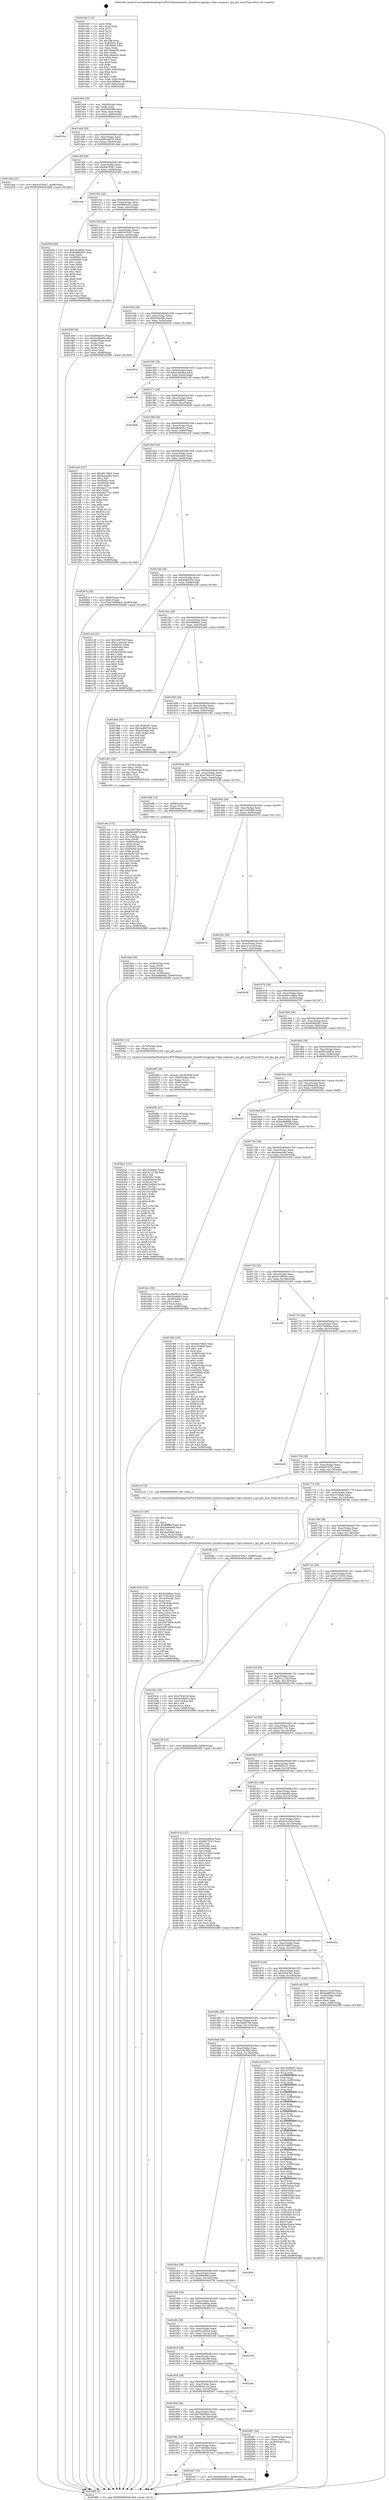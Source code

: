 digraph "0x401440" {
  label = "0x401440 (/mnt/c/Users/mathe/Desktop/tcc/POCII/binaries/extr_linuxdriversgpuipu-v3ipu-common.c_ipu_get_num_Final-ollvm.out::main(0))"
  labelloc = "t"
  node[shape=record]

  Entry [label="",width=0.3,height=0.3,shape=circle,fillcolor=black,style=filled]
  "0x4014b4" [label="{
     0x4014b4 [32]\l
     | [instrs]\l
     &nbsp;&nbsp;0x4014b4 \<+6\>: mov -0x98(%rbp),%eax\l
     &nbsp;&nbsp;0x4014ba \<+2\>: mov %eax,%ecx\l
     &nbsp;&nbsp;0x4014bc \<+6\>: sub $0x838d3f8b,%ecx\l
     &nbsp;&nbsp;0x4014c2 \<+6\>: mov %eax,-0xac(%rbp)\l
     &nbsp;&nbsp;0x4014c8 \<+6\>: mov %ecx,-0xb0(%rbp)\l
     &nbsp;&nbsp;0x4014ce \<+6\>: je 00000000004023ce \<main+0xf8e\>\l
  }"]
  "0x4023ce" [label="{
     0x4023ce\l
  }", style=dashed]
  "0x4014d4" [label="{
     0x4014d4 [28]\l
     | [instrs]\l
     &nbsp;&nbsp;0x4014d4 \<+5\>: jmp 00000000004014d9 \<main+0x99\>\l
     &nbsp;&nbsp;0x4014d9 \<+6\>: mov -0xac(%rbp),%eax\l
     &nbsp;&nbsp;0x4014df \<+5\>: sub $0x86cb007d,%eax\l
     &nbsp;&nbsp;0x4014e4 \<+6\>: mov %eax,-0xb4(%rbp)\l
     &nbsp;&nbsp;0x4014ea \<+6\>: je 0000000000401d4a \<main+0x90a\>\l
  }"]
  Exit [label="",width=0.3,height=0.3,shape=circle,fillcolor=black,style=filled,peripheries=2]
  "0x401d4a" [label="{
     0x401d4a [15]\l
     | [instrs]\l
     &nbsp;&nbsp;0x401d4a \<+10\>: movl $0x916793a7,-0x98(%rbp)\l
     &nbsp;&nbsp;0x401d54 \<+5\>: jmp 00000000004028f0 \<main+0x14b0\>\l
  }"]
  "0x4014f0" [label="{
     0x4014f0 [28]\l
     | [instrs]\l
     &nbsp;&nbsp;0x4014f0 \<+5\>: jmp 00000000004014f5 \<main+0xb5\>\l
     &nbsp;&nbsp;0x4014f5 \<+6\>: mov -0xac(%rbp),%eax\l
     &nbsp;&nbsp;0x4014fb \<+5\>: sub $0x8de792b7,%eax\l
     &nbsp;&nbsp;0x401500 \<+6\>: mov %eax,-0xb8(%rbp)\l
     &nbsp;&nbsp;0x401506 \<+6\>: je 00000000004023dd \<main+0xf9d\>\l
  }"]
  "0x4020a1" [label="{
     0x4020a1 [151]\l
     | [instrs]\l
     &nbsp;&nbsp;0x4020a1 \<+5\>: mov $0x19cbfd42,%eax\l
     &nbsp;&nbsp;0x4020a6 \<+5\>: mov $0x241127ab,%esi\l
     &nbsp;&nbsp;0x4020ab \<+2\>: mov $0x1,%dl\l
     &nbsp;&nbsp;0x4020ad \<+8\>: mov 0x40505c,%r8d\l
     &nbsp;&nbsp;0x4020b5 \<+8\>: mov 0x405060,%r9d\l
     &nbsp;&nbsp;0x4020bd \<+3\>: mov %r8d,%r10d\l
     &nbsp;&nbsp;0x4020c0 \<+7\>: add $0xc67e45b5,%r10d\l
     &nbsp;&nbsp;0x4020c7 \<+4\>: sub $0x1,%r10d\l
     &nbsp;&nbsp;0x4020cb \<+7\>: sub $0xc67e45b5,%r10d\l
     &nbsp;&nbsp;0x4020d2 \<+4\>: imul %r10d,%r8d\l
     &nbsp;&nbsp;0x4020d6 \<+4\>: and $0x1,%r8d\l
     &nbsp;&nbsp;0x4020da \<+4\>: cmp $0x0,%r8d\l
     &nbsp;&nbsp;0x4020de \<+4\>: sete %r11b\l
     &nbsp;&nbsp;0x4020e2 \<+4\>: cmp $0xa,%r9d\l
     &nbsp;&nbsp;0x4020e6 \<+3\>: setl %bl\l
     &nbsp;&nbsp;0x4020e9 \<+3\>: mov %r11b,%r14b\l
     &nbsp;&nbsp;0x4020ec \<+4\>: xor $0xff,%r14b\l
     &nbsp;&nbsp;0x4020f0 \<+3\>: mov %bl,%r15b\l
     &nbsp;&nbsp;0x4020f3 \<+4\>: xor $0xff,%r15b\l
     &nbsp;&nbsp;0x4020f7 \<+3\>: xor $0x1,%dl\l
     &nbsp;&nbsp;0x4020fa \<+3\>: mov %r14b,%r12b\l
     &nbsp;&nbsp;0x4020fd \<+4\>: and $0xff,%r12b\l
     &nbsp;&nbsp;0x402101 \<+3\>: and %dl,%r11b\l
     &nbsp;&nbsp;0x402104 \<+3\>: mov %r15b,%r13b\l
     &nbsp;&nbsp;0x402107 \<+4\>: and $0xff,%r13b\l
     &nbsp;&nbsp;0x40210b \<+2\>: and %dl,%bl\l
     &nbsp;&nbsp;0x40210d \<+3\>: or %r11b,%r12b\l
     &nbsp;&nbsp;0x402110 \<+3\>: or %bl,%r13b\l
     &nbsp;&nbsp;0x402113 \<+3\>: xor %r13b,%r12b\l
     &nbsp;&nbsp;0x402116 \<+3\>: or %r15b,%r14b\l
     &nbsp;&nbsp;0x402119 \<+4\>: xor $0xff,%r14b\l
     &nbsp;&nbsp;0x40211d \<+3\>: or $0x1,%dl\l
     &nbsp;&nbsp;0x402120 \<+3\>: and %dl,%r14b\l
     &nbsp;&nbsp;0x402123 \<+3\>: or %r14b,%r12b\l
     &nbsp;&nbsp;0x402126 \<+4\>: test $0x1,%r12b\l
     &nbsp;&nbsp;0x40212a \<+3\>: cmovne %esi,%eax\l
     &nbsp;&nbsp;0x40212d \<+6\>: mov %eax,-0x98(%rbp)\l
     &nbsp;&nbsp;0x402133 \<+5\>: jmp 00000000004028f0 \<main+0x14b0\>\l
  }"]
  "0x4023dd" [label="{
     0x4023dd\l
  }", style=dashed]
  "0x40150c" [label="{
     0x40150c [28]\l
     | [instrs]\l
     &nbsp;&nbsp;0x40150c \<+5\>: jmp 0000000000401511 \<main+0xd1\>\l
     &nbsp;&nbsp;0x401511 \<+6\>: mov -0xac(%rbp),%eax\l
     &nbsp;&nbsp;0x401517 \<+5\>: sub $0x8f9cb531,%eax\l
     &nbsp;&nbsp;0x40151c \<+6\>: mov %eax,-0xbc(%rbp)\l
     &nbsp;&nbsp;0x401522 \<+6\>: je 000000000040200d \<main+0xbcd\>\l
  }"]
  "0x40208c" [label="{
     0x40208c [21]\l
     | [instrs]\l
     &nbsp;&nbsp;0x40208c \<+4\>: mov -0x70(%rbp),%rcx\l
     &nbsp;&nbsp;0x402090 \<+3\>: mov (%rcx),%rcx\l
     &nbsp;&nbsp;0x402093 \<+3\>: mov %rcx,%rdi\l
     &nbsp;&nbsp;0x402096 \<+6\>: mov %eax,-0x170(%rbp)\l
     &nbsp;&nbsp;0x40209c \<+5\>: call 0000000000401030 \<free@plt\>\l
     | [calls]\l
     &nbsp;&nbsp;0x401030 \{1\} (unknown)\l
  }"]
  "0x40200d" [label="{
     0x40200d [86]\l
     | [instrs]\l
     &nbsp;&nbsp;0x40200d \<+5\>: mov $0x19cbfd42,%eax\l
     &nbsp;&nbsp;0x402012 \<+5\>: mov $0xd2882407,%ecx\l
     &nbsp;&nbsp;0x402017 \<+2\>: xor %edx,%edx\l
     &nbsp;&nbsp;0x402019 \<+7\>: mov 0x40505c,%esi\l
     &nbsp;&nbsp;0x402020 \<+7\>: mov 0x405060,%edi\l
     &nbsp;&nbsp;0x402027 \<+3\>: sub $0x1,%edx\l
     &nbsp;&nbsp;0x40202a \<+3\>: mov %esi,%r8d\l
     &nbsp;&nbsp;0x40202d \<+3\>: add %edx,%r8d\l
     &nbsp;&nbsp;0x402030 \<+4\>: imul %r8d,%esi\l
     &nbsp;&nbsp;0x402034 \<+3\>: and $0x1,%esi\l
     &nbsp;&nbsp;0x402037 \<+3\>: cmp $0x0,%esi\l
     &nbsp;&nbsp;0x40203a \<+4\>: sete %r9b\l
     &nbsp;&nbsp;0x40203e \<+3\>: cmp $0xa,%edi\l
     &nbsp;&nbsp;0x402041 \<+4\>: setl %r10b\l
     &nbsp;&nbsp;0x402045 \<+3\>: mov %r9b,%r11b\l
     &nbsp;&nbsp;0x402048 \<+3\>: and %r10b,%r11b\l
     &nbsp;&nbsp;0x40204b \<+3\>: xor %r10b,%r9b\l
     &nbsp;&nbsp;0x40204e \<+3\>: or %r9b,%r11b\l
     &nbsp;&nbsp;0x402051 \<+4\>: test $0x1,%r11b\l
     &nbsp;&nbsp;0x402055 \<+3\>: cmovne %ecx,%eax\l
     &nbsp;&nbsp;0x402058 \<+6\>: mov %eax,-0x98(%rbp)\l
     &nbsp;&nbsp;0x40205e \<+5\>: jmp 00000000004028f0 \<main+0x14b0\>\l
  }"]
  "0x401528" [label="{
     0x401528 [28]\l
     | [instrs]\l
     &nbsp;&nbsp;0x401528 \<+5\>: jmp 000000000040152d \<main+0xed\>\l
     &nbsp;&nbsp;0x40152d \<+6\>: mov -0xac(%rbp),%eax\l
     &nbsp;&nbsp;0x401533 \<+5\>: sub $0x916793a7,%eax\l
     &nbsp;&nbsp;0x401538 \<+6\>: mov %eax,-0xc0(%rbp)\l
     &nbsp;&nbsp;0x40153e \<+6\>: je 0000000000401d59 \<main+0x919\>\l
  }"]
  "0x40206f" [label="{
     0x40206f [29]\l
     | [instrs]\l
     &nbsp;&nbsp;0x40206f \<+10\>: movabs $0x4030d6,%rdi\l
     &nbsp;&nbsp;0x402079 \<+4\>: mov -0x60(%rbp),%rcx\l
     &nbsp;&nbsp;0x40207d \<+2\>: mov %eax,(%rcx)\l
     &nbsp;&nbsp;0x40207f \<+4\>: mov -0x60(%rbp),%rcx\l
     &nbsp;&nbsp;0x402083 \<+2\>: mov (%rcx),%esi\l
     &nbsp;&nbsp;0x402085 \<+2\>: mov $0x0,%al\l
     &nbsp;&nbsp;0x402087 \<+5\>: call 0000000000401040 \<printf@plt\>\l
     | [calls]\l
     &nbsp;&nbsp;0x401040 \{1\} (unknown)\l
  }"]
  "0x401d59" [label="{
     0x401d59 [36]\l
     | [instrs]\l
     &nbsp;&nbsp;0x401d59 \<+5\>: mov $0x8f9cb531,%eax\l
     &nbsp;&nbsp;0x401d5e \<+5\>: mov $0x2cd8a40b,%ecx\l
     &nbsp;&nbsp;0x401d63 \<+4\>: mov -0x68(%rbp),%rdx\l
     &nbsp;&nbsp;0x401d67 \<+2\>: mov (%rdx),%esi\l
     &nbsp;&nbsp;0x401d69 \<+4\>: mov -0x78(%rbp),%rdx\l
     &nbsp;&nbsp;0x401d6d \<+2\>: cmp (%rdx),%esi\l
     &nbsp;&nbsp;0x401d6f \<+3\>: cmovl %ecx,%eax\l
     &nbsp;&nbsp;0x401d72 \<+6\>: mov %eax,-0x98(%rbp)\l
     &nbsp;&nbsp;0x401d78 \<+5\>: jmp 00000000004028f0 \<main+0x14b0\>\l
  }"]
  "0x401544" [label="{
     0x401544 [28]\l
     | [instrs]\l
     &nbsp;&nbsp;0x401544 \<+5\>: jmp 0000000000401549 \<main+0x109\>\l
     &nbsp;&nbsp;0x401549 \<+6\>: mov -0xac(%rbp),%eax\l
     &nbsp;&nbsp;0x40154f \<+5\>: sub $0x929ac9dc,%eax\l
     &nbsp;&nbsp;0x401554 \<+6\>: mov %eax,-0xc4(%rbp)\l
     &nbsp;&nbsp;0x40155a \<+6\>: je 000000000040281b \<main+0x13db\>\l
  }"]
  "0x401988" [label="{
     0x401988\l
  }", style=dashed]
  "0x40281b" [label="{
     0x40281b\l
  }", style=dashed]
  "0x401560" [label="{
     0x401560 [28]\l
     | [instrs]\l
     &nbsp;&nbsp;0x401560 \<+5\>: jmp 0000000000401565 \<main+0x125\>\l
     &nbsp;&nbsp;0x401565 \<+6\>: mov -0xac(%rbp),%eax\l
     &nbsp;&nbsp;0x40156b \<+5\>: sub $0xa2a838ca,%eax\l
     &nbsp;&nbsp;0x401570 \<+6\>: mov %eax,-0xc8(%rbp)\l
     &nbsp;&nbsp;0x401576 \<+6\>: je 00000000004021df \<main+0xd9f\>\l
  }"]
  "0x401eb7" [label="{
     0x401eb7 [15]\l
     | [instrs]\l
     &nbsp;&nbsp;0x401eb7 \<+10\>: movl $0xa9e5d91c,-0x98(%rbp)\l
     &nbsp;&nbsp;0x401ec1 \<+5\>: jmp 00000000004028f0 \<main+0x14b0\>\l
  }"]
  "0x4021df" [label="{
     0x4021df\l
  }", style=dashed]
  "0x40157c" [label="{
     0x40157c [28]\l
     | [instrs]\l
     &nbsp;&nbsp;0x40157c \<+5\>: jmp 0000000000401581 \<main+0x141\>\l
     &nbsp;&nbsp;0x401581 \<+6\>: mov -0xac(%rbp),%eax\l
     &nbsp;&nbsp;0x401587 \<+5\>: sub $0xa44df902,%eax\l
     &nbsp;&nbsp;0x40158c \<+6\>: mov %eax,-0xcc(%rbp)\l
     &nbsp;&nbsp;0x401592 \<+6\>: je 00000000004028a8 \<main+0x1468\>\l
  }"]
  "0x40196c" [label="{
     0x40196c [28]\l
     | [instrs]\l
     &nbsp;&nbsp;0x40196c \<+5\>: jmp 0000000000401971 \<main+0x531\>\l
     &nbsp;&nbsp;0x401971 \<+6\>: mov -0xac(%rbp),%eax\l
     &nbsp;&nbsp;0x401977 \<+5\>: sub $0x77e93d0e,%eax\l
     &nbsp;&nbsp;0x40197c \<+6\>: mov %eax,-0x15c(%rbp)\l
     &nbsp;&nbsp;0x401982 \<+6\>: je 0000000000401eb7 \<main+0xa77\>\l
  }"]
  "0x4028a8" [label="{
     0x4028a8\l
  }", style=dashed]
  "0x401598" [label="{
     0x401598 [28]\l
     | [instrs]\l
     &nbsp;&nbsp;0x401598 \<+5\>: jmp 000000000040159d \<main+0x15d\>\l
     &nbsp;&nbsp;0x40159d \<+6\>: mov -0xac(%rbp),%eax\l
     &nbsp;&nbsp;0x4015a3 \<+5\>: sub $0xa9e5d91c,%eax\l
     &nbsp;&nbsp;0x4015a8 \<+6\>: mov %eax,-0xd0(%rbp)\l
     &nbsp;&nbsp;0x4015ae \<+6\>: je 0000000000401ec6 \<main+0xa86\>\l
  }"]
  "0x402697" [label="{
     0x402697 [24]\l
     | [instrs]\l
     &nbsp;&nbsp;0x402697 \<+7\>: mov -0x90(%rbp),%rax\l
     &nbsp;&nbsp;0x40269e \<+2\>: mov (%rax),%eax\l
     &nbsp;&nbsp;0x4026a0 \<+4\>: lea -0x28(%rbp),%rsp\l
     &nbsp;&nbsp;0x4026a4 \<+1\>: pop %rbx\l
     &nbsp;&nbsp;0x4026a5 \<+2\>: pop %r12\l
     &nbsp;&nbsp;0x4026a7 \<+2\>: pop %r13\l
     &nbsp;&nbsp;0x4026a9 \<+2\>: pop %r14\l
     &nbsp;&nbsp;0x4026ab \<+2\>: pop %r15\l
     &nbsp;&nbsp;0x4026ad \<+1\>: pop %rbp\l
     &nbsp;&nbsp;0x4026ae \<+1\>: ret\l
  }"]
  "0x401ec6" [label="{
     0x401ec6 [147]\l
     | [instrs]\l
     &nbsp;&nbsp;0x401ec6 \<+5\>: mov $0xd0c7d8cb,%eax\l
     &nbsp;&nbsp;0x401ecb \<+5\>: mov $0xdeeacb8c,%ecx\l
     &nbsp;&nbsp;0x401ed0 \<+2\>: mov $0x1,%dl\l
     &nbsp;&nbsp;0x401ed2 \<+7\>: mov 0x40505c,%esi\l
     &nbsp;&nbsp;0x401ed9 \<+7\>: mov 0x405060,%edi\l
     &nbsp;&nbsp;0x401ee0 \<+3\>: mov %esi,%r8d\l
     &nbsp;&nbsp;0x401ee3 \<+7\>: sub $0x2aa27141,%r8d\l
     &nbsp;&nbsp;0x401eea \<+4\>: sub $0x1,%r8d\l
     &nbsp;&nbsp;0x401eee \<+7\>: add $0x2aa27141,%r8d\l
     &nbsp;&nbsp;0x401ef5 \<+4\>: imul %r8d,%esi\l
     &nbsp;&nbsp;0x401ef9 \<+3\>: and $0x1,%esi\l
     &nbsp;&nbsp;0x401efc \<+3\>: cmp $0x0,%esi\l
     &nbsp;&nbsp;0x401eff \<+4\>: sete %r9b\l
     &nbsp;&nbsp;0x401f03 \<+3\>: cmp $0xa,%edi\l
     &nbsp;&nbsp;0x401f06 \<+4\>: setl %r10b\l
     &nbsp;&nbsp;0x401f0a \<+3\>: mov %r9b,%r11b\l
     &nbsp;&nbsp;0x401f0d \<+4\>: xor $0xff,%r11b\l
     &nbsp;&nbsp;0x401f11 \<+3\>: mov %r10b,%bl\l
     &nbsp;&nbsp;0x401f14 \<+3\>: xor $0xff,%bl\l
     &nbsp;&nbsp;0x401f17 \<+3\>: xor $0x1,%dl\l
     &nbsp;&nbsp;0x401f1a \<+3\>: mov %r11b,%r14b\l
     &nbsp;&nbsp;0x401f1d \<+4\>: and $0xff,%r14b\l
     &nbsp;&nbsp;0x401f21 \<+3\>: and %dl,%r9b\l
     &nbsp;&nbsp;0x401f24 \<+3\>: mov %bl,%r15b\l
     &nbsp;&nbsp;0x401f27 \<+4\>: and $0xff,%r15b\l
     &nbsp;&nbsp;0x401f2b \<+3\>: and %dl,%r10b\l
     &nbsp;&nbsp;0x401f2e \<+3\>: or %r9b,%r14b\l
     &nbsp;&nbsp;0x401f31 \<+3\>: or %r10b,%r15b\l
     &nbsp;&nbsp;0x401f34 \<+3\>: xor %r15b,%r14b\l
     &nbsp;&nbsp;0x401f37 \<+3\>: or %bl,%r11b\l
     &nbsp;&nbsp;0x401f3a \<+4\>: xor $0xff,%r11b\l
     &nbsp;&nbsp;0x401f3e \<+3\>: or $0x1,%dl\l
     &nbsp;&nbsp;0x401f41 \<+3\>: and %dl,%r11b\l
     &nbsp;&nbsp;0x401f44 \<+3\>: or %r11b,%r14b\l
     &nbsp;&nbsp;0x401f47 \<+4\>: test $0x1,%r14b\l
     &nbsp;&nbsp;0x401f4b \<+3\>: cmovne %ecx,%eax\l
     &nbsp;&nbsp;0x401f4e \<+6\>: mov %eax,-0x98(%rbp)\l
     &nbsp;&nbsp;0x401f54 \<+5\>: jmp 00000000004028f0 \<main+0x14b0\>\l
  }"]
  "0x4015b4" [label="{
     0x4015b4 [28]\l
     | [instrs]\l
     &nbsp;&nbsp;0x4015b4 \<+5\>: jmp 00000000004015b9 \<main+0x179\>\l
     &nbsp;&nbsp;0x4015b9 \<+6\>: mov -0xac(%rbp),%eax\l
     &nbsp;&nbsp;0x4015bf \<+5\>: sub $0xb4dca9a9,%eax\l
     &nbsp;&nbsp;0x4015c4 \<+6\>: mov %eax,-0xd4(%rbp)\l
     &nbsp;&nbsp;0x4015ca \<+6\>: je 000000000040267b \<main+0x123b\>\l
  }"]
  "0x401950" [label="{
     0x401950 [28]\l
     | [instrs]\l
     &nbsp;&nbsp;0x401950 \<+5\>: jmp 0000000000401955 \<main+0x515\>\l
     &nbsp;&nbsp;0x401955 \<+6\>: mov -0xac(%rbp),%eax\l
     &nbsp;&nbsp;0x40195b \<+5\>: sub $0x76608bc0,%eax\l
     &nbsp;&nbsp;0x401960 \<+6\>: mov %eax,-0x158(%rbp)\l
     &nbsp;&nbsp;0x401966 \<+6\>: je 0000000000402697 \<main+0x1257\>\l
  }"]
  "0x40267b" [label="{
     0x40267b [28]\l
     | [instrs]\l
     &nbsp;&nbsp;0x40267b \<+7\>: mov -0x90(%rbp),%rax\l
     &nbsp;&nbsp;0x402682 \<+6\>: movl $0x0,(%rax)\l
     &nbsp;&nbsp;0x402688 \<+10\>: movl $0x76608bc0,-0x98(%rbp)\l
     &nbsp;&nbsp;0x402692 \<+5\>: jmp 00000000004028f0 \<main+0x14b0\>\l
  }"]
  "0x4015d0" [label="{
     0x4015d0 [28]\l
     | [instrs]\l
     &nbsp;&nbsp;0x4015d0 \<+5\>: jmp 00000000004015d5 \<main+0x195\>\l
     &nbsp;&nbsp;0x4015d5 \<+6\>: mov -0xac(%rbp),%eax\l
     &nbsp;&nbsp;0x4015db \<+5\>: sub $0xbeb8925e,%eax\l
     &nbsp;&nbsp;0x4015e0 \<+6\>: mov %eax,-0xd8(%rbp)\l
     &nbsp;&nbsp;0x4015e6 \<+6\>: je 0000000000401c26 \<main+0x7e6\>\l
  }"]
  "0x402667" [label="{
     0x402667\l
  }", style=dashed]
  "0x401c26" [label="{
     0x401c26 [91]\l
     | [instrs]\l
     &nbsp;&nbsp;0x401c26 \<+5\>: mov $0x3c0f7928,%eax\l
     &nbsp;&nbsp;0x401c2b \<+5\>: mov $0xc1320a30,%ecx\l
     &nbsp;&nbsp;0x401c30 \<+7\>: mov 0x40505c,%edx\l
     &nbsp;&nbsp;0x401c37 \<+7\>: mov 0x405060,%esi\l
     &nbsp;&nbsp;0x401c3e \<+2\>: mov %edx,%edi\l
     &nbsp;&nbsp;0x401c40 \<+6\>: sub $0x9355b16b,%edi\l
     &nbsp;&nbsp;0x401c46 \<+3\>: sub $0x1,%edi\l
     &nbsp;&nbsp;0x401c49 \<+6\>: add $0x9355b16b,%edi\l
     &nbsp;&nbsp;0x401c4f \<+3\>: imul %edi,%edx\l
     &nbsp;&nbsp;0x401c52 \<+3\>: and $0x1,%edx\l
     &nbsp;&nbsp;0x401c55 \<+3\>: cmp $0x0,%edx\l
     &nbsp;&nbsp;0x401c58 \<+4\>: sete %r8b\l
     &nbsp;&nbsp;0x401c5c \<+3\>: cmp $0xa,%esi\l
     &nbsp;&nbsp;0x401c5f \<+4\>: setl %r9b\l
     &nbsp;&nbsp;0x401c63 \<+3\>: mov %r8b,%r10b\l
     &nbsp;&nbsp;0x401c66 \<+3\>: and %r9b,%r10b\l
     &nbsp;&nbsp;0x401c69 \<+3\>: xor %r9b,%r8b\l
     &nbsp;&nbsp;0x401c6c \<+3\>: or %r8b,%r10b\l
     &nbsp;&nbsp;0x401c6f \<+4\>: test $0x1,%r10b\l
     &nbsp;&nbsp;0x401c73 \<+3\>: cmovne %ecx,%eax\l
     &nbsp;&nbsp;0x401c76 \<+6\>: mov %eax,-0x98(%rbp)\l
     &nbsp;&nbsp;0x401c7c \<+5\>: jmp 00000000004028f0 \<main+0x14b0\>\l
  }"]
  "0x4015ec" [label="{
     0x4015ec [28]\l
     | [instrs]\l
     &nbsp;&nbsp;0x4015ec \<+5\>: jmp 00000000004015f1 \<main+0x1b1\>\l
     &nbsp;&nbsp;0x4015f1 \<+6\>: mov -0xac(%rbp),%eax\l
     &nbsp;&nbsp;0x4015f7 \<+5\>: sub $0xc09f9eec,%eax\l
     &nbsp;&nbsp;0x4015fc \<+6\>: mov %eax,-0xdc(%rbp)\l
     &nbsp;&nbsp;0x401602 \<+6\>: je 00000000004019e6 \<main+0x5a6\>\l
  }"]
  "0x401934" [label="{
     0x401934 [28]\l
     | [instrs]\l
     &nbsp;&nbsp;0x401934 \<+5\>: jmp 0000000000401939 \<main+0x4f9\>\l
     &nbsp;&nbsp;0x401939 \<+6\>: mov -0xac(%rbp),%eax\l
     &nbsp;&nbsp;0x40193f \<+5\>: sub $0x68cb1a1a,%eax\l
     &nbsp;&nbsp;0x401944 \<+6\>: mov %eax,-0x154(%rbp)\l
     &nbsp;&nbsp;0x40194a \<+6\>: je 0000000000402667 \<main+0x1227\>\l
  }"]
  "0x4019e6" [label="{
     0x4019e6 [53]\l
     | [instrs]\l
     &nbsp;&nbsp;0x4019e6 \<+5\>: mov $0x782f6597,%eax\l
     &nbsp;&nbsp;0x4019eb \<+5\>: mov $0x3ad60748,%ecx\l
     &nbsp;&nbsp;0x4019f0 \<+6\>: mov -0x92(%rbp),%dl\l
     &nbsp;&nbsp;0x4019f6 \<+7\>: mov -0x91(%rbp),%sil\l
     &nbsp;&nbsp;0x4019fd \<+3\>: mov %dl,%dil\l
     &nbsp;&nbsp;0x401a00 \<+3\>: and %sil,%dil\l
     &nbsp;&nbsp;0x401a03 \<+3\>: xor %sil,%dl\l
     &nbsp;&nbsp;0x401a06 \<+3\>: or %dl,%dil\l
     &nbsp;&nbsp;0x401a09 \<+4\>: test $0x1,%dil\l
     &nbsp;&nbsp;0x401a0d \<+3\>: cmovne %ecx,%eax\l
     &nbsp;&nbsp;0x401a10 \<+6\>: mov %eax,-0x98(%rbp)\l
     &nbsp;&nbsp;0x401a16 \<+5\>: jmp 00000000004028f0 \<main+0x14b0\>\l
  }"]
  "0x401608" [label="{
     0x401608 [28]\l
     | [instrs]\l
     &nbsp;&nbsp;0x401608 \<+5\>: jmp 000000000040160d \<main+0x1cd\>\l
     &nbsp;&nbsp;0x40160d \<+6\>: mov -0xac(%rbp),%eax\l
     &nbsp;&nbsp;0x401613 \<+5\>: sub $0xc1320a30,%eax\l
     &nbsp;&nbsp;0x401618 \<+6\>: mov %eax,-0xe0(%rbp)\l
     &nbsp;&nbsp;0x40161e \<+6\>: je 0000000000401c81 \<main+0x841\>\l
  }"]
  "0x4028f0" [label="{
     0x4028f0 [5]\l
     | [instrs]\l
     &nbsp;&nbsp;0x4028f0 \<+5\>: jmp 00000000004014b4 \<main+0x74\>\l
  }"]
  "0x401440" [label="{
     0x401440 [116]\l
     | [instrs]\l
     &nbsp;&nbsp;0x401440 \<+1\>: push %rbp\l
     &nbsp;&nbsp;0x401441 \<+3\>: mov %rsp,%rbp\l
     &nbsp;&nbsp;0x401444 \<+2\>: push %r15\l
     &nbsp;&nbsp;0x401446 \<+2\>: push %r14\l
     &nbsp;&nbsp;0x401448 \<+2\>: push %r13\l
     &nbsp;&nbsp;0x40144a \<+2\>: push %r12\l
     &nbsp;&nbsp;0x40144c \<+1\>: push %rbx\l
     &nbsp;&nbsp;0x40144d \<+7\>: sub $0x188,%rsp\l
     &nbsp;&nbsp;0x401454 \<+7\>: mov 0x40505c,%eax\l
     &nbsp;&nbsp;0x40145b \<+7\>: mov 0x405060,%ecx\l
     &nbsp;&nbsp;0x401462 \<+2\>: mov %eax,%edx\l
     &nbsp;&nbsp;0x401464 \<+6\>: sub $0x148eaf3d,%edx\l
     &nbsp;&nbsp;0x40146a \<+3\>: sub $0x1,%edx\l
     &nbsp;&nbsp;0x40146d \<+6\>: add $0x148eaf3d,%edx\l
     &nbsp;&nbsp;0x401473 \<+3\>: imul %edx,%eax\l
     &nbsp;&nbsp;0x401476 \<+3\>: and $0x1,%eax\l
     &nbsp;&nbsp;0x401479 \<+3\>: cmp $0x0,%eax\l
     &nbsp;&nbsp;0x40147c \<+4\>: sete %r8b\l
     &nbsp;&nbsp;0x401480 \<+4\>: and $0x1,%r8b\l
     &nbsp;&nbsp;0x401484 \<+7\>: mov %r8b,-0x92(%rbp)\l
     &nbsp;&nbsp;0x40148b \<+3\>: cmp $0xa,%ecx\l
     &nbsp;&nbsp;0x40148e \<+4\>: setl %r8b\l
     &nbsp;&nbsp;0x401492 \<+4\>: and $0x1,%r8b\l
     &nbsp;&nbsp;0x401496 \<+7\>: mov %r8b,-0x91(%rbp)\l
     &nbsp;&nbsp;0x40149d \<+10\>: movl $0xc09f9eec,-0x98(%rbp)\l
     &nbsp;&nbsp;0x4014a7 \<+6\>: mov %edi,-0x9c(%rbp)\l
     &nbsp;&nbsp;0x4014ad \<+7\>: mov %rsi,-0xa8(%rbp)\l
  }"]
  "0x4022a4" [label="{
     0x4022a4\l
  }", style=dashed]
  "0x401c81" [label="{
     0x401c81 [29]\l
     | [instrs]\l
     &nbsp;&nbsp;0x401c81 \<+4\>: mov -0x78(%rbp),%rax\l
     &nbsp;&nbsp;0x401c85 \<+6\>: movl $0x1,(%rax)\l
     &nbsp;&nbsp;0x401c8b \<+4\>: mov -0x78(%rbp),%rax\l
     &nbsp;&nbsp;0x401c8f \<+3\>: movslq (%rax),%rax\l
     &nbsp;&nbsp;0x401c92 \<+4\>: shl $0x2,%rax\l
     &nbsp;&nbsp;0x401c96 \<+3\>: mov %rax,%rdi\l
     &nbsp;&nbsp;0x401c99 \<+5\>: call 0000000000401050 \<malloc@plt\>\l
     | [calls]\l
     &nbsp;&nbsp;0x401050 \{1\} (unknown)\l
  }"]
  "0x401624" [label="{
     0x401624 [28]\l
     | [instrs]\l
     &nbsp;&nbsp;0x401624 \<+5\>: jmp 0000000000401629 \<main+0x1e9\>\l
     &nbsp;&nbsp;0x401629 \<+6\>: mov -0xac(%rbp),%eax\l
     &nbsp;&nbsp;0x40162f \<+5\>: sub $0xc7fe4316,%eax\l
     &nbsp;&nbsp;0x401634 \<+6\>: mov %eax,-0xe4(%rbp)\l
     &nbsp;&nbsp;0x40163a \<+6\>: je 0000000000401b9b \<main+0x75b\>\l
  }"]
  "0x401918" [label="{
     0x401918 [28]\l
     | [instrs]\l
     &nbsp;&nbsp;0x401918 \<+5\>: jmp 000000000040191d \<main+0x4dd\>\l
     &nbsp;&nbsp;0x40191d \<+6\>: mov -0xac(%rbp),%eax\l
     &nbsp;&nbsp;0x401923 \<+5\>: sub $0x6154ec9b,%eax\l
     &nbsp;&nbsp;0x401928 \<+6\>: mov %eax,-0x150(%rbp)\l
     &nbsp;&nbsp;0x40192e \<+6\>: je 00000000004022a4 \<main+0xe64\>\l
  }"]
  "0x401b9b" [label="{
     0x401b9b [19]\l
     | [instrs]\l
     &nbsp;&nbsp;0x401b9b \<+7\>: mov -0x88(%rbp),%rax\l
     &nbsp;&nbsp;0x401ba2 \<+3\>: mov (%rax),%rax\l
     &nbsp;&nbsp;0x401ba5 \<+4\>: mov 0x8(%rax),%rdi\l
     &nbsp;&nbsp;0x401ba9 \<+5\>: call 0000000000401060 \<atoi@plt\>\l
     | [calls]\l
     &nbsp;&nbsp;0x401060 \{1\} (unknown)\l
  }"]
  "0x401640" [label="{
     0x401640 [28]\l
     | [instrs]\l
     &nbsp;&nbsp;0x401640 \<+5\>: jmp 0000000000401645 \<main+0x205\>\l
     &nbsp;&nbsp;0x401645 \<+6\>: mov -0xac(%rbp),%eax\l
     &nbsp;&nbsp;0x40164b \<+5\>: sub $0xcc3d36d6,%eax\l
     &nbsp;&nbsp;0x401650 \<+6\>: mov %eax,-0xe8(%rbp)\l
     &nbsp;&nbsp;0x401656 \<+6\>: je 0000000000402574 \<main+0x1134\>\l
  }"]
  "0x402184" [label="{
     0x402184\l
  }", style=dashed]
  "0x402574" [label="{
     0x402574\l
  }", style=dashed]
  "0x40165c" [label="{
     0x40165c [28]\l
     | [instrs]\l
     &nbsp;&nbsp;0x40165c \<+5\>: jmp 0000000000401661 \<main+0x221\>\l
     &nbsp;&nbsp;0x401661 \<+6\>: mov -0xac(%rbp),%eax\l
     &nbsp;&nbsp;0x401667 \<+5\>: sub $0xccc7a1af,%eax\l
     &nbsp;&nbsp;0x40166c \<+6\>: mov %eax,-0xec(%rbp)\l
     &nbsp;&nbsp;0x401672 \<+6\>: je 0000000000402658 \<main+0x1218\>\l
  }"]
  "0x4018fc" [label="{
     0x4018fc [28]\l
     | [instrs]\l
     &nbsp;&nbsp;0x4018fc \<+5\>: jmp 0000000000401901 \<main+0x4c1\>\l
     &nbsp;&nbsp;0x401901 \<+6\>: mov -0xac(%rbp),%eax\l
     &nbsp;&nbsp;0x401907 \<+5\>: sub $0x5cc3d3cd,%eax\l
     &nbsp;&nbsp;0x40190c \<+6\>: mov %eax,-0x14c(%rbp)\l
     &nbsp;&nbsp;0x401912 \<+6\>: je 0000000000402184 \<main+0xd44\>\l
  }"]
  "0x402658" [label="{
     0x402658\l
  }", style=dashed]
  "0x401678" [label="{
     0x401678 [28]\l
     | [instrs]\l
     &nbsp;&nbsp;0x401678 \<+5\>: jmp 000000000040167d \<main+0x23d\>\l
     &nbsp;&nbsp;0x40167d \<+6\>: mov -0xac(%rbp),%eax\l
     &nbsp;&nbsp;0x401683 \<+5\>: sub $0xd0c7d8cb,%eax\l
     &nbsp;&nbsp;0x401688 \<+6\>: mov %eax,-0xf0(%rbp)\l
     &nbsp;&nbsp;0x40168e \<+6\>: je 0000000000402787 \<main+0x1347\>\l
  }"]
  "0x402731" [label="{
     0x402731\l
  }", style=dashed]
  "0x402787" [label="{
     0x402787\l
  }", style=dashed]
  "0x401694" [label="{
     0x401694 [28]\l
     | [instrs]\l
     &nbsp;&nbsp;0x401694 \<+5\>: jmp 0000000000401699 \<main+0x259\>\l
     &nbsp;&nbsp;0x401699 \<+6\>: mov -0xac(%rbp),%eax\l
     &nbsp;&nbsp;0x40169f \<+5\>: sub $0xd2882407,%eax\l
     &nbsp;&nbsp;0x4016a4 \<+6\>: mov %eax,-0xf4(%rbp)\l
     &nbsp;&nbsp;0x4016aa \<+6\>: je 0000000000402063 \<main+0xc23\>\l
  }"]
  "0x4018e0" [label="{
     0x4018e0 [28]\l
     | [instrs]\l
     &nbsp;&nbsp;0x4018e0 \<+5\>: jmp 00000000004018e5 \<main+0x4a5\>\l
     &nbsp;&nbsp;0x4018e5 \<+6\>: mov -0xac(%rbp),%eax\l
     &nbsp;&nbsp;0x4018eb \<+5\>: sub $0x5a2a6bca,%eax\l
     &nbsp;&nbsp;0x4018f0 \<+6\>: mov %eax,-0x148(%rbp)\l
     &nbsp;&nbsp;0x4018f6 \<+6\>: je 0000000000402731 \<main+0x12f1\>\l
  }"]
  "0x402063" [label="{
     0x402063 [12]\l
     | [instrs]\l
     &nbsp;&nbsp;0x402063 \<+4\>: mov -0x70(%rbp),%rax\l
     &nbsp;&nbsp;0x402067 \<+3\>: mov (%rax),%rdi\l
     &nbsp;&nbsp;0x40206a \<+5\>: call 0000000000401240 \<ipu_get_num\>\l
     | [calls]\l
     &nbsp;&nbsp;0x401240 \{1\} (/mnt/c/Users/mathe/Desktop/tcc/POCII/binaries/extr_linuxdriversgpuipu-v3ipu-common.c_ipu_get_num_Final-ollvm.out::ipu_get_num)\l
  }"]
  "0x4016b0" [label="{
     0x4016b0 [28]\l
     | [instrs]\l
     &nbsp;&nbsp;0x4016b0 \<+5\>: jmp 00000000004016b5 \<main+0x275\>\l
     &nbsp;&nbsp;0x4016b5 \<+6\>: mov -0xac(%rbp),%eax\l
     &nbsp;&nbsp;0x4016bb \<+5\>: sub $0xd2c96a33,%eax\l
     &nbsp;&nbsp;0x4016c0 \<+6\>: mov %eax,-0xf8(%rbp)\l
     &nbsp;&nbsp;0x4016c6 \<+6\>: je 0000000000401b7a \<main+0x73a\>\l
  }"]
  "0x4027f6" [label="{
     0x4027f6\l
  }", style=dashed]
  "0x401b7a" [label="{
     0x401b7a\l
  }", style=dashed]
  "0x4016cc" [label="{
     0x4016cc [28]\l
     | [instrs]\l
     &nbsp;&nbsp;0x4016cc \<+5\>: jmp 00000000004016d1 \<main+0x291\>\l
     &nbsp;&nbsp;0x4016d1 \<+6\>: mov -0xac(%rbp),%eax\l
     &nbsp;&nbsp;0x4016d7 \<+5\>: sub $0xdc84cd36,%eax\l
     &nbsp;&nbsp;0x4016dc \<+6\>: mov %eax,-0xfc(%rbp)\l
     &nbsp;&nbsp;0x4016e2 \<+6\>: je 0000000000402433 \<main+0xff3\>\l
  }"]
  "0x4018c4" [label="{
     0x4018c4 [28]\l
     | [instrs]\l
     &nbsp;&nbsp;0x4018c4 \<+5\>: jmp 00000000004018c9 \<main+0x489\>\l
     &nbsp;&nbsp;0x4018c9 \<+6\>: mov -0xac(%rbp),%eax\l
     &nbsp;&nbsp;0x4018cf \<+5\>: sub $0x4998ede3,%eax\l
     &nbsp;&nbsp;0x4018d4 \<+6\>: mov %eax,-0x144(%rbp)\l
     &nbsp;&nbsp;0x4018da \<+6\>: je 00000000004027f6 \<main+0x13b6\>\l
  }"]
  "0x402433" [label="{
     0x402433\l
  }", style=dashed]
  "0x4016e8" [label="{
     0x4016e8 [28]\l
     | [instrs]\l
     &nbsp;&nbsp;0x4016e8 \<+5\>: jmp 00000000004016ed \<main+0x2ad\>\l
     &nbsp;&nbsp;0x4016ed \<+6\>: mov -0xac(%rbp),%eax\l
     &nbsp;&nbsp;0x4016f3 \<+5\>: sub $0xdedb88db,%eax\l
     &nbsp;&nbsp;0x4016f8 \<+6\>: mov %eax,-0x100(%rbp)\l
     &nbsp;&nbsp;0x4016fe \<+6\>: je 0000000000401bcc \<main+0x78c\>\l
  }"]
  "0x4026f4" [label="{
     0x4026f4\l
  }", style=dashed]
  "0x401bcc" [label="{
     0x401bcc [30]\l
     | [instrs]\l
     &nbsp;&nbsp;0x401bcc \<+5\>: mov $0x29a5f121,%eax\l
     &nbsp;&nbsp;0x401bd1 \<+5\>: mov $0x30cefd65,%ecx\l
     &nbsp;&nbsp;0x401bd6 \<+3\>: mov -0x30(%rbp),%edx\l
     &nbsp;&nbsp;0x401bd9 \<+3\>: cmp $0x1,%edx\l
     &nbsp;&nbsp;0x401bdc \<+3\>: cmovl %ecx,%eax\l
     &nbsp;&nbsp;0x401bdf \<+6\>: mov %eax,-0x98(%rbp)\l
     &nbsp;&nbsp;0x401be5 \<+5\>: jmp 00000000004028f0 \<main+0x14b0\>\l
  }"]
  "0x401704" [label="{
     0x401704 [28]\l
     | [instrs]\l
     &nbsp;&nbsp;0x401704 \<+5\>: jmp 0000000000401709 \<main+0x2c9\>\l
     &nbsp;&nbsp;0x401709 \<+6\>: mov -0xac(%rbp),%eax\l
     &nbsp;&nbsp;0x40170f \<+5\>: sub $0xdeeacb8c,%eax\l
     &nbsp;&nbsp;0x401714 \<+6\>: mov %eax,-0x104(%rbp)\l
     &nbsp;&nbsp;0x40171a \<+6\>: je 0000000000401f59 \<main+0xb19\>\l
  }"]
  "0x401e3d" [label="{
     0x401e3d [122]\l
     | [instrs]\l
     &nbsp;&nbsp;0x401e3d \<+5\>: mov $0x5a2a6bca,%ecx\l
     &nbsp;&nbsp;0x401e42 \<+5\>: mov $0x77e93d0e,%edx\l
     &nbsp;&nbsp;0x401e47 \<+6\>: mov -0x16c(%rbp),%esi\l
     &nbsp;&nbsp;0x401e4d \<+3\>: imul %eax,%esi\l
     &nbsp;&nbsp;0x401e50 \<+4\>: mov -0x70(%rbp),%rdi\l
     &nbsp;&nbsp;0x401e54 \<+3\>: mov (%rdi),%rdi\l
     &nbsp;&nbsp;0x401e57 \<+4\>: mov -0x68(%rbp),%r8\l
     &nbsp;&nbsp;0x401e5b \<+3\>: movslq (%r8),%r8\l
     &nbsp;&nbsp;0x401e5e \<+4\>: mov %esi,(%rdi,%r8,4)\l
     &nbsp;&nbsp;0x401e62 \<+7\>: mov 0x40505c,%eax\l
     &nbsp;&nbsp;0x401e69 \<+7\>: mov 0x405060,%esi\l
     &nbsp;&nbsp;0x401e70 \<+3\>: mov %eax,%r9d\l
     &nbsp;&nbsp;0x401e73 \<+7\>: sub $0x35874908,%r9d\l
     &nbsp;&nbsp;0x401e7a \<+4\>: sub $0x1,%r9d\l
     &nbsp;&nbsp;0x401e7e \<+7\>: add $0x35874908,%r9d\l
     &nbsp;&nbsp;0x401e85 \<+4\>: imul %r9d,%eax\l
     &nbsp;&nbsp;0x401e89 \<+3\>: and $0x1,%eax\l
     &nbsp;&nbsp;0x401e8c \<+3\>: cmp $0x0,%eax\l
     &nbsp;&nbsp;0x401e8f \<+4\>: sete %r10b\l
     &nbsp;&nbsp;0x401e93 \<+3\>: cmp $0xa,%esi\l
     &nbsp;&nbsp;0x401e96 \<+4\>: setl %r11b\l
     &nbsp;&nbsp;0x401e9a \<+3\>: mov %r10b,%bl\l
     &nbsp;&nbsp;0x401e9d \<+3\>: and %r11b,%bl\l
     &nbsp;&nbsp;0x401ea0 \<+3\>: xor %r11b,%r10b\l
     &nbsp;&nbsp;0x401ea3 \<+3\>: or %r10b,%bl\l
     &nbsp;&nbsp;0x401ea6 \<+3\>: test $0x1,%bl\l
     &nbsp;&nbsp;0x401ea9 \<+3\>: cmovne %edx,%ecx\l
     &nbsp;&nbsp;0x401eac \<+6\>: mov %ecx,-0x98(%rbp)\l
     &nbsp;&nbsp;0x401eb2 \<+5\>: jmp 00000000004028f0 \<main+0x14b0\>\l
  }"]
  "0x401f59" [label="{
     0x401f59 [165]\l
     | [instrs]\l
     &nbsp;&nbsp;0x401f59 \<+5\>: mov $0xd0c7d8cb,%eax\l
     &nbsp;&nbsp;0x401f5e \<+5\>: mov $0xc3768ab,%ecx\l
     &nbsp;&nbsp;0x401f63 \<+2\>: mov $0x1,%dl\l
     &nbsp;&nbsp;0x401f65 \<+2\>: xor %esi,%esi\l
     &nbsp;&nbsp;0x401f67 \<+4\>: mov -0x68(%rbp),%rdi\l
     &nbsp;&nbsp;0x401f6b \<+3\>: mov (%rdi),%r8d\l
     &nbsp;&nbsp;0x401f6e \<+3\>: mov %esi,%r9d\l
     &nbsp;&nbsp;0x401f71 \<+4\>: sub $0x1,%r9d\l
     &nbsp;&nbsp;0x401f75 \<+3\>: sub %r9d,%r8d\l
     &nbsp;&nbsp;0x401f78 \<+4\>: mov -0x68(%rbp),%rdi\l
     &nbsp;&nbsp;0x401f7c \<+3\>: mov %r8d,(%rdi)\l
     &nbsp;&nbsp;0x401f7f \<+8\>: mov 0x40505c,%r8d\l
     &nbsp;&nbsp;0x401f87 \<+8\>: mov 0x405060,%r9d\l
     &nbsp;&nbsp;0x401f8f \<+3\>: sub $0x1,%esi\l
     &nbsp;&nbsp;0x401f92 \<+3\>: mov %r8d,%r10d\l
     &nbsp;&nbsp;0x401f95 \<+3\>: add %esi,%r10d\l
     &nbsp;&nbsp;0x401f98 \<+4\>: imul %r10d,%r8d\l
     &nbsp;&nbsp;0x401f9c \<+4\>: and $0x1,%r8d\l
     &nbsp;&nbsp;0x401fa0 \<+4\>: cmp $0x0,%r8d\l
     &nbsp;&nbsp;0x401fa4 \<+4\>: sete %r11b\l
     &nbsp;&nbsp;0x401fa8 \<+4\>: cmp $0xa,%r9d\l
     &nbsp;&nbsp;0x401fac \<+3\>: setl %bl\l
     &nbsp;&nbsp;0x401faf \<+3\>: mov %r11b,%r14b\l
     &nbsp;&nbsp;0x401fb2 \<+4\>: xor $0xff,%r14b\l
     &nbsp;&nbsp;0x401fb6 \<+3\>: mov %bl,%r15b\l
     &nbsp;&nbsp;0x401fb9 \<+4\>: xor $0xff,%r15b\l
     &nbsp;&nbsp;0x401fbd \<+3\>: xor $0x0,%dl\l
     &nbsp;&nbsp;0x401fc0 \<+3\>: mov %r14b,%r12b\l
     &nbsp;&nbsp;0x401fc3 \<+4\>: and $0x0,%r12b\l
     &nbsp;&nbsp;0x401fc7 \<+3\>: and %dl,%r11b\l
     &nbsp;&nbsp;0x401fca \<+3\>: mov %r15b,%r13b\l
     &nbsp;&nbsp;0x401fcd \<+4\>: and $0x0,%r13b\l
     &nbsp;&nbsp;0x401fd1 \<+2\>: and %dl,%bl\l
     &nbsp;&nbsp;0x401fd3 \<+3\>: or %r11b,%r12b\l
     &nbsp;&nbsp;0x401fd6 \<+3\>: or %bl,%r13b\l
     &nbsp;&nbsp;0x401fd9 \<+3\>: xor %r13b,%r12b\l
     &nbsp;&nbsp;0x401fdc \<+3\>: or %r15b,%r14b\l
     &nbsp;&nbsp;0x401fdf \<+4\>: xor $0xff,%r14b\l
     &nbsp;&nbsp;0x401fe3 \<+3\>: or $0x0,%dl\l
     &nbsp;&nbsp;0x401fe6 \<+3\>: and %dl,%r14b\l
     &nbsp;&nbsp;0x401fe9 \<+3\>: or %r14b,%r12b\l
     &nbsp;&nbsp;0x401fec \<+4\>: test $0x1,%r12b\l
     &nbsp;&nbsp;0x401ff0 \<+3\>: cmovne %ecx,%eax\l
     &nbsp;&nbsp;0x401ff3 \<+6\>: mov %eax,-0x98(%rbp)\l
     &nbsp;&nbsp;0x401ff9 \<+5\>: jmp 00000000004028f0 \<main+0x14b0\>\l
  }"]
  "0x401720" [label="{
     0x401720 [28]\l
     | [instrs]\l
     &nbsp;&nbsp;0x401720 \<+5\>: jmp 0000000000401725 \<main+0x2e5\>\l
     &nbsp;&nbsp;0x401725 \<+6\>: mov -0xac(%rbp),%eax\l
     &nbsp;&nbsp;0x40172b \<+5\>: sub $0xe1da9504,%eax\l
     &nbsp;&nbsp;0x401730 \<+6\>: mov %eax,-0x108(%rbp)\l
     &nbsp;&nbsp;0x401736 \<+6\>: je 0000000000402286 \<main+0xe46\>\l
  }"]
  "0x401e15" [label="{
     0x401e15 [40]\l
     | [instrs]\l
     &nbsp;&nbsp;0x401e15 \<+5\>: mov $0x2,%ecx\l
     &nbsp;&nbsp;0x401e1a \<+1\>: cltd\l
     &nbsp;&nbsp;0x401e1b \<+2\>: idiv %ecx\l
     &nbsp;&nbsp;0x401e1d \<+6\>: imul $0xfffffffe,%edx,%ecx\l
     &nbsp;&nbsp;0x401e23 \<+6\>: add $0x2be646f9,%ecx\l
     &nbsp;&nbsp;0x401e29 \<+3\>: add $0x1,%ecx\l
     &nbsp;&nbsp;0x401e2c \<+6\>: sub $0x2be646f9,%ecx\l
     &nbsp;&nbsp;0x401e32 \<+6\>: mov %ecx,-0x16c(%rbp)\l
     &nbsp;&nbsp;0x401e38 \<+5\>: call 0000000000401160 \<next_i\>\l
     | [calls]\l
     &nbsp;&nbsp;0x401160 \{1\} (/mnt/c/Users/mathe/Desktop/tcc/POCII/binaries/extr_linuxdriversgpuipu-v3ipu-common.c_ipu_get_num_Final-ollvm.out::next_i)\l
  }"]
  "0x402286" [label="{
     0x402286\l
  }", style=dashed]
  "0x40173c" [label="{
     0x40173c [28]\l
     | [instrs]\l
     &nbsp;&nbsp;0x40173c \<+5\>: jmp 0000000000401741 \<main+0x301\>\l
     &nbsp;&nbsp;0x401741 \<+6\>: mov -0xac(%rbp),%eax\l
     &nbsp;&nbsp;0x401747 \<+5\>: sub $0xe76480aa,%eax\l
     &nbsp;&nbsp;0x40174c \<+6\>: mov %eax,-0x10c(%rbp)\l
     &nbsp;&nbsp;0x401752 \<+6\>: je 0000000000402649 \<main+0x1209\>\l
  }"]
  "0x401c9e" [label="{
     0x401c9e [172]\l
     | [instrs]\l
     &nbsp;&nbsp;0x401c9e \<+5\>: mov $0x3c0f7928,%ecx\l
     &nbsp;&nbsp;0x401ca3 \<+5\>: mov $0x86cb007d,%edx\l
     &nbsp;&nbsp;0x401ca8 \<+3\>: mov $0x1,%sil\l
     &nbsp;&nbsp;0x401cab \<+4\>: mov -0x70(%rbp),%rdi\l
     &nbsp;&nbsp;0x401caf \<+3\>: mov %rax,(%rdi)\l
     &nbsp;&nbsp;0x401cb2 \<+4\>: mov -0x68(%rbp),%rax\l
     &nbsp;&nbsp;0x401cb6 \<+6\>: movl $0x0,(%rax)\l
     &nbsp;&nbsp;0x401cbc \<+8\>: mov 0x40505c,%r8d\l
     &nbsp;&nbsp;0x401cc4 \<+8\>: mov 0x405060,%r9d\l
     &nbsp;&nbsp;0x401ccc \<+3\>: mov %r8d,%r10d\l
     &nbsp;&nbsp;0x401ccf \<+7\>: add $0xbb3674d7,%r10d\l
     &nbsp;&nbsp;0x401cd6 \<+4\>: sub $0x1,%r10d\l
     &nbsp;&nbsp;0x401cda \<+7\>: sub $0xbb3674d7,%r10d\l
     &nbsp;&nbsp;0x401ce1 \<+4\>: imul %r10d,%r8d\l
     &nbsp;&nbsp;0x401ce5 \<+4\>: and $0x1,%r8d\l
     &nbsp;&nbsp;0x401ce9 \<+4\>: cmp $0x0,%r8d\l
     &nbsp;&nbsp;0x401ced \<+4\>: sete %r11b\l
     &nbsp;&nbsp;0x401cf1 \<+4\>: cmp $0xa,%r9d\l
     &nbsp;&nbsp;0x401cf5 \<+3\>: setl %bl\l
     &nbsp;&nbsp;0x401cf8 \<+3\>: mov %r11b,%r14b\l
     &nbsp;&nbsp;0x401cfb \<+4\>: xor $0xff,%r14b\l
     &nbsp;&nbsp;0x401cff \<+3\>: mov %bl,%r15b\l
     &nbsp;&nbsp;0x401d02 \<+4\>: xor $0xff,%r15b\l
     &nbsp;&nbsp;0x401d06 \<+4\>: xor $0x0,%sil\l
     &nbsp;&nbsp;0x401d0a \<+3\>: mov %r14b,%r12b\l
     &nbsp;&nbsp;0x401d0d \<+4\>: and $0x0,%r12b\l
     &nbsp;&nbsp;0x401d11 \<+3\>: and %sil,%r11b\l
     &nbsp;&nbsp;0x401d14 \<+3\>: mov %r15b,%r13b\l
     &nbsp;&nbsp;0x401d17 \<+4\>: and $0x0,%r13b\l
     &nbsp;&nbsp;0x401d1b \<+3\>: and %sil,%bl\l
     &nbsp;&nbsp;0x401d1e \<+3\>: or %r11b,%r12b\l
     &nbsp;&nbsp;0x401d21 \<+3\>: or %bl,%r13b\l
     &nbsp;&nbsp;0x401d24 \<+3\>: xor %r13b,%r12b\l
     &nbsp;&nbsp;0x401d27 \<+3\>: or %r15b,%r14b\l
     &nbsp;&nbsp;0x401d2a \<+4\>: xor $0xff,%r14b\l
     &nbsp;&nbsp;0x401d2e \<+4\>: or $0x0,%sil\l
     &nbsp;&nbsp;0x401d32 \<+3\>: and %sil,%r14b\l
     &nbsp;&nbsp;0x401d35 \<+3\>: or %r14b,%r12b\l
     &nbsp;&nbsp;0x401d38 \<+4\>: test $0x1,%r12b\l
     &nbsp;&nbsp;0x401d3c \<+3\>: cmovne %edx,%ecx\l
     &nbsp;&nbsp;0x401d3f \<+6\>: mov %ecx,-0x98(%rbp)\l
     &nbsp;&nbsp;0x401d45 \<+5\>: jmp 00000000004028f0 \<main+0x14b0\>\l
  }"]
  "0x402649" [label="{
     0x402649\l
  }", style=dashed]
  "0x401758" [label="{
     0x401758 [28]\l
     | [instrs]\l
     &nbsp;&nbsp;0x401758 \<+5\>: jmp 000000000040175d \<main+0x31d\>\l
     &nbsp;&nbsp;0x40175d \<+6\>: mov -0xac(%rbp),%eax\l
     &nbsp;&nbsp;0x401763 \<+5\>: sub $0xfb0753c3,%eax\l
     &nbsp;&nbsp;0x401768 \<+6\>: mov %eax,-0x110(%rbp)\l
     &nbsp;&nbsp;0x40176e \<+6\>: je 0000000000401e10 \<main+0x9d0\>\l
  }"]
  "0x401bae" [label="{
     0x401bae [30]\l
     | [instrs]\l
     &nbsp;&nbsp;0x401bae \<+4\>: mov -0x80(%rbp),%rdi\l
     &nbsp;&nbsp;0x401bb2 \<+2\>: mov %eax,(%rdi)\l
     &nbsp;&nbsp;0x401bb4 \<+4\>: mov -0x80(%rbp),%rdi\l
     &nbsp;&nbsp;0x401bb8 \<+2\>: mov (%rdi),%eax\l
     &nbsp;&nbsp;0x401bba \<+3\>: mov %eax,-0x30(%rbp)\l
     &nbsp;&nbsp;0x401bbd \<+10\>: movl $0xdedb88db,-0x98(%rbp)\l
     &nbsp;&nbsp;0x401bc7 \<+5\>: jmp 00000000004028f0 \<main+0x14b0\>\l
  }"]
  "0x401e10" [label="{
     0x401e10 [5]\l
     | [instrs]\l
     &nbsp;&nbsp;0x401e10 \<+5\>: call 0000000000401160 \<next_i\>\l
     | [calls]\l
     &nbsp;&nbsp;0x401160 \{1\} (/mnt/c/Users/mathe/Desktop/tcc/POCII/binaries/extr_linuxdriversgpuipu-v3ipu-common.c_ipu_get_num_Final-ollvm.out::next_i)\l
  }"]
  "0x401774" [label="{
     0x401774 [28]\l
     | [instrs]\l
     &nbsp;&nbsp;0x401774 \<+5\>: jmp 0000000000401779 \<main+0x339\>\l
     &nbsp;&nbsp;0x401779 \<+6\>: mov -0xac(%rbp),%eax\l
     &nbsp;&nbsp;0x40177f \<+5\>: sub $0xc3768ab,%eax\l
     &nbsp;&nbsp;0x401784 \<+6\>: mov %eax,-0x114(%rbp)\l
     &nbsp;&nbsp;0x40178a \<+6\>: je 0000000000401ffe \<main+0xbbe\>\l
  }"]
  "0x4018a8" [label="{
     0x4018a8 [28]\l
     | [instrs]\l
     &nbsp;&nbsp;0x4018a8 \<+5\>: jmp 00000000004018ad \<main+0x46d\>\l
     &nbsp;&nbsp;0x4018ad \<+6\>: mov -0xac(%rbp),%eax\l
     &nbsp;&nbsp;0x4018b3 \<+5\>: sub $0x3c0f7928,%eax\l
     &nbsp;&nbsp;0x4018b8 \<+6\>: mov %eax,-0x140(%rbp)\l
     &nbsp;&nbsp;0x4018be \<+6\>: je 00000000004026f4 \<main+0x12b4\>\l
  }"]
  "0x401ffe" [label="{
     0x401ffe [15]\l
     | [instrs]\l
     &nbsp;&nbsp;0x401ffe \<+10\>: movl $0x916793a7,-0x98(%rbp)\l
     &nbsp;&nbsp;0x402008 \<+5\>: jmp 00000000004028f0 \<main+0x14b0\>\l
  }"]
  "0x401790" [label="{
     0x401790 [28]\l
     | [instrs]\l
     &nbsp;&nbsp;0x401790 \<+5\>: jmp 0000000000401795 \<main+0x355\>\l
     &nbsp;&nbsp;0x401795 \<+6\>: mov -0xac(%rbp),%eax\l
     &nbsp;&nbsp;0x40179b \<+5\>: sub $0x19cbfd42,%eax\l
     &nbsp;&nbsp;0x4017a0 \<+6\>: mov %eax,-0x118(%rbp)\l
     &nbsp;&nbsp;0x4017a6 \<+6\>: je 00000000004027a9 \<main+0x1369\>\l
  }"]
  "0x401a1b" [label="{
     0x401a1b [321]\l
     | [instrs]\l
     &nbsp;&nbsp;0x401a1b \<+5\>: mov $0x782f6597,%eax\l
     &nbsp;&nbsp;0x401a20 \<+5\>: mov $0x1a716745,%ecx\l
     &nbsp;&nbsp;0x401a25 \<+3\>: mov %rsp,%rdx\l
     &nbsp;&nbsp;0x401a28 \<+4\>: add $0xfffffffffffffff0,%rdx\l
     &nbsp;&nbsp;0x401a2c \<+3\>: mov %rdx,%rsp\l
     &nbsp;&nbsp;0x401a2f \<+7\>: mov %rdx,-0x90(%rbp)\l
     &nbsp;&nbsp;0x401a36 \<+3\>: mov %rsp,%rdx\l
     &nbsp;&nbsp;0x401a39 \<+4\>: add $0xfffffffffffffff0,%rdx\l
     &nbsp;&nbsp;0x401a3d \<+3\>: mov %rdx,%rsp\l
     &nbsp;&nbsp;0x401a40 \<+3\>: mov %rsp,%rsi\l
     &nbsp;&nbsp;0x401a43 \<+4\>: add $0xfffffffffffffff0,%rsi\l
     &nbsp;&nbsp;0x401a47 \<+3\>: mov %rsi,%rsp\l
     &nbsp;&nbsp;0x401a4a \<+7\>: mov %rsi,-0x88(%rbp)\l
     &nbsp;&nbsp;0x401a51 \<+3\>: mov %rsp,%rsi\l
     &nbsp;&nbsp;0x401a54 \<+4\>: add $0xfffffffffffffff0,%rsi\l
     &nbsp;&nbsp;0x401a58 \<+3\>: mov %rsi,%rsp\l
     &nbsp;&nbsp;0x401a5b \<+4\>: mov %rsi,-0x80(%rbp)\l
     &nbsp;&nbsp;0x401a5f \<+3\>: mov %rsp,%rsi\l
     &nbsp;&nbsp;0x401a62 \<+4\>: add $0xfffffffffffffff0,%rsi\l
     &nbsp;&nbsp;0x401a66 \<+3\>: mov %rsi,%rsp\l
     &nbsp;&nbsp;0x401a69 \<+4\>: mov %rsi,-0x78(%rbp)\l
     &nbsp;&nbsp;0x401a6d \<+3\>: mov %rsp,%rsi\l
     &nbsp;&nbsp;0x401a70 \<+4\>: add $0xfffffffffffffff0,%rsi\l
     &nbsp;&nbsp;0x401a74 \<+3\>: mov %rsi,%rsp\l
     &nbsp;&nbsp;0x401a77 \<+4\>: mov %rsi,-0x70(%rbp)\l
     &nbsp;&nbsp;0x401a7b \<+3\>: mov %rsp,%rsi\l
     &nbsp;&nbsp;0x401a7e \<+4\>: add $0xfffffffffffffff0,%rsi\l
     &nbsp;&nbsp;0x401a82 \<+3\>: mov %rsi,%rsp\l
     &nbsp;&nbsp;0x401a85 \<+4\>: mov %rsi,-0x68(%rbp)\l
     &nbsp;&nbsp;0x401a89 \<+3\>: mov %rsp,%rsi\l
     &nbsp;&nbsp;0x401a8c \<+4\>: add $0xfffffffffffffff0,%rsi\l
     &nbsp;&nbsp;0x401a90 \<+3\>: mov %rsi,%rsp\l
     &nbsp;&nbsp;0x401a93 \<+4\>: mov %rsi,-0x60(%rbp)\l
     &nbsp;&nbsp;0x401a97 \<+3\>: mov %rsp,%rsi\l
     &nbsp;&nbsp;0x401a9a \<+4\>: add $0xfffffffffffffff0,%rsi\l
     &nbsp;&nbsp;0x401a9e \<+3\>: mov %rsi,%rsp\l
     &nbsp;&nbsp;0x401aa1 \<+4\>: mov %rsi,-0x58(%rbp)\l
     &nbsp;&nbsp;0x401aa5 \<+3\>: mov %rsp,%rsi\l
     &nbsp;&nbsp;0x401aa8 \<+4\>: add $0xfffffffffffffff0,%rsi\l
     &nbsp;&nbsp;0x401aac \<+3\>: mov %rsi,%rsp\l
     &nbsp;&nbsp;0x401aaf \<+4\>: mov %rsi,-0x50(%rbp)\l
     &nbsp;&nbsp;0x401ab3 \<+3\>: mov %rsp,%rsi\l
     &nbsp;&nbsp;0x401ab6 \<+4\>: add $0xfffffffffffffff0,%rsi\l
     &nbsp;&nbsp;0x401aba \<+3\>: mov %rsi,%rsp\l
     &nbsp;&nbsp;0x401abd \<+4\>: mov %rsi,-0x48(%rbp)\l
     &nbsp;&nbsp;0x401ac1 \<+3\>: mov %rsp,%rsi\l
     &nbsp;&nbsp;0x401ac4 \<+4\>: add $0xfffffffffffffff0,%rsi\l
     &nbsp;&nbsp;0x401ac8 \<+3\>: mov %rsi,%rsp\l
     &nbsp;&nbsp;0x401acb \<+4\>: mov %rsi,-0x40(%rbp)\l
     &nbsp;&nbsp;0x401acf \<+7\>: mov -0x90(%rbp),%rsi\l
     &nbsp;&nbsp;0x401ad6 \<+6\>: movl $0x0,(%rsi)\l
     &nbsp;&nbsp;0x401adc \<+6\>: mov -0x9c(%rbp),%edi\l
     &nbsp;&nbsp;0x401ae2 \<+2\>: mov %edi,(%rdx)\l
     &nbsp;&nbsp;0x401ae4 \<+7\>: mov -0x88(%rbp),%rsi\l
     &nbsp;&nbsp;0x401aeb \<+7\>: mov -0xa8(%rbp),%r8\l
     &nbsp;&nbsp;0x401af2 \<+3\>: mov %r8,(%rsi)\l
     &nbsp;&nbsp;0x401af5 \<+3\>: cmpl $0x2,(%rdx)\l
     &nbsp;&nbsp;0x401af8 \<+4\>: setne %r9b\l
     &nbsp;&nbsp;0x401afc \<+4\>: and $0x1,%r9b\l
     &nbsp;&nbsp;0x401b00 \<+4\>: mov %r9b,-0x31(%rbp)\l
     &nbsp;&nbsp;0x401b04 \<+8\>: mov 0x40505c,%r10d\l
     &nbsp;&nbsp;0x401b0c \<+8\>: mov 0x405060,%r11d\l
     &nbsp;&nbsp;0x401b14 \<+3\>: mov %r10d,%ebx\l
     &nbsp;&nbsp;0x401b17 \<+6\>: sub $0xfac59acd,%ebx\l
     &nbsp;&nbsp;0x401b1d \<+3\>: sub $0x1,%ebx\l
     &nbsp;&nbsp;0x401b20 \<+6\>: add $0xfac59acd,%ebx\l
     &nbsp;&nbsp;0x401b26 \<+4\>: imul %ebx,%r10d\l
     &nbsp;&nbsp;0x401b2a \<+4\>: and $0x1,%r10d\l
     &nbsp;&nbsp;0x401b2e \<+4\>: cmp $0x0,%r10d\l
     &nbsp;&nbsp;0x401b32 \<+4\>: sete %r9b\l
     &nbsp;&nbsp;0x401b36 \<+4\>: cmp $0xa,%r11d\l
     &nbsp;&nbsp;0x401b3a \<+4\>: setl %r14b\l
     &nbsp;&nbsp;0x401b3e \<+3\>: mov %r9b,%r15b\l
     &nbsp;&nbsp;0x401b41 \<+3\>: and %r14b,%r15b\l
     &nbsp;&nbsp;0x401b44 \<+3\>: xor %r14b,%r9b\l
     &nbsp;&nbsp;0x401b47 \<+3\>: or %r9b,%r15b\l
     &nbsp;&nbsp;0x401b4a \<+4\>: test $0x1,%r15b\l
     &nbsp;&nbsp;0x401b4e \<+3\>: cmovne %ecx,%eax\l
     &nbsp;&nbsp;0x401b51 \<+6\>: mov %eax,-0x98(%rbp)\l
     &nbsp;&nbsp;0x401b57 \<+5\>: jmp 00000000004028f0 \<main+0x14b0\>\l
  }"]
  "0x4027a9" [label="{
     0x4027a9\l
  }", style=dashed]
  "0x4017ac" [label="{
     0x4017ac [28]\l
     | [instrs]\l
     &nbsp;&nbsp;0x4017ac \<+5\>: jmp 00000000004017b1 \<main+0x371\>\l
     &nbsp;&nbsp;0x4017b1 \<+6\>: mov -0xac(%rbp),%eax\l
     &nbsp;&nbsp;0x4017b7 \<+5\>: sub $0x1a716745,%eax\l
     &nbsp;&nbsp;0x4017bc \<+6\>: mov %eax,-0x11c(%rbp)\l
     &nbsp;&nbsp;0x4017c2 \<+6\>: je 0000000000401b5c \<main+0x71c\>\l
  }"]
  "0x40188c" [label="{
     0x40188c [28]\l
     | [instrs]\l
     &nbsp;&nbsp;0x40188c \<+5\>: jmp 0000000000401891 \<main+0x451\>\l
     &nbsp;&nbsp;0x401891 \<+6\>: mov -0xac(%rbp),%eax\l
     &nbsp;&nbsp;0x401897 \<+5\>: sub $0x3ad60748,%eax\l
     &nbsp;&nbsp;0x40189c \<+6\>: mov %eax,-0x13c(%rbp)\l
     &nbsp;&nbsp;0x4018a2 \<+6\>: je 0000000000401a1b \<main+0x5db\>\l
  }"]
  "0x401b5c" [label="{
     0x401b5c [30]\l
     | [instrs]\l
     &nbsp;&nbsp;0x401b5c \<+5\>: mov $0xc7fe4316,%eax\l
     &nbsp;&nbsp;0x401b61 \<+5\>: mov $0xd2c96a33,%ecx\l
     &nbsp;&nbsp;0x401b66 \<+3\>: mov -0x31(%rbp),%dl\l
     &nbsp;&nbsp;0x401b69 \<+3\>: test $0x1,%dl\l
     &nbsp;&nbsp;0x401b6c \<+3\>: cmovne %ecx,%eax\l
     &nbsp;&nbsp;0x401b6f \<+6\>: mov %eax,-0x98(%rbp)\l
     &nbsp;&nbsp;0x401b75 \<+5\>: jmp 00000000004028f0 \<main+0x14b0\>\l
  }"]
  "0x4017c8" [label="{
     0x4017c8 [28]\l
     | [instrs]\l
     &nbsp;&nbsp;0x4017c8 \<+5\>: jmp 00000000004017cd \<main+0x38d\>\l
     &nbsp;&nbsp;0x4017cd \<+6\>: mov -0xac(%rbp),%eax\l
     &nbsp;&nbsp;0x4017d3 \<+5\>: sub $0x241127ab,%eax\l
     &nbsp;&nbsp;0x4017d8 \<+6\>: mov %eax,-0x120(%rbp)\l
     &nbsp;&nbsp;0x4017de \<+6\>: je 0000000000402138 \<main+0xcf8\>\l
  }"]
  "0x40232d" [label="{
     0x40232d\l
  }", style=dashed]
  "0x402138" [label="{
     0x402138 [15]\l
     | [instrs]\l
     &nbsp;&nbsp;0x402138 \<+10\>: movl $0xb4dca9a9,-0x98(%rbp)\l
     &nbsp;&nbsp;0x402142 \<+5\>: jmp 00000000004028f0 \<main+0x14b0\>\l
  }"]
  "0x4017e4" [label="{
     0x4017e4 [28]\l
     | [instrs]\l
     &nbsp;&nbsp;0x4017e4 \<+5\>: jmp 00000000004017e9 \<main+0x3a9\>\l
     &nbsp;&nbsp;0x4017e9 \<+6\>: mov -0xac(%rbp),%eax\l
     &nbsp;&nbsp;0x4017ef \<+5\>: sub $0x25f91716,%eax\l
     &nbsp;&nbsp;0x4017f4 \<+6\>: mov %eax,-0x124(%rbp)\l
     &nbsp;&nbsp;0x4017fa \<+6\>: je 000000000040287e \<main+0x143e\>\l
  }"]
  "0x401870" [label="{
     0x401870 [28]\l
     | [instrs]\l
     &nbsp;&nbsp;0x401870 \<+5\>: jmp 0000000000401875 \<main+0x435\>\l
     &nbsp;&nbsp;0x401875 \<+6\>: mov -0xac(%rbp),%eax\l
     &nbsp;&nbsp;0x40187b \<+5\>: sub $0x35647fa1,%eax\l
     &nbsp;&nbsp;0x401880 \<+6\>: mov %eax,-0x138(%rbp)\l
     &nbsp;&nbsp;0x401886 \<+6\>: je 000000000040232d \<main+0xeed\>\l
  }"]
  "0x40287e" [label="{
     0x40287e\l
  }", style=dashed]
  "0x401800" [label="{
     0x401800 [28]\l
     | [instrs]\l
     &nbsp;&nbsp;0x401800 \<+5\>: jmp 0000000000401805 \<main+0x3c5\>\l
     &nbsp;&nbsp;0x401805 \<+6\>: mov -0xac(%rbp),%eax\l
     &nbsp;&nbsp;0x40180b \<+5\>: sub $0x29a5f121,%eax\l
     &nbsp;&nbsp;0x401810 \<+6\>: mov %eax,-0x128(%rbp)\l
     &nbsp;&nbsp;0x401816 \<+6\>: je 0000000000401bea \<main+0x7aa\>\l
  }"]
  "0x401c08" [label="{
     0x401c08 [30]\l
     | [instrs]\l
     &nbsp;&nbsp;0x401c08 \<+5\>: mov $0xccc7a1af,%eax\l
     &nbsp;&nbsp;0x401c0d \<+5\>: mov $0xbeb8925e,%ecx\l
     &nbsp;&nbsp;0x401c12 \<+3\>: mov -0x30(%rbp),%edx\l
     &nbsp;&nbsp;0x401c15 \<+3\>: cmp $0x0,%edx\l
     &nbsp;&nbsp;0x401c18 \<+3\>: cmove %ecx,%eax\l
     &nbsp;&nbsp;0x401c1b \<+6\>: mov %eax,-0x98(%rbp)\l
     &nbsp;&nbsp;0x401c21 \<+5\>: jmp 00000000004028f0 \<main+0x14b0\>\l
  }"]
  "0x401bea" [label="{
     0x401bea\l
  }", style=dashed]
  "0x40181c" [label="{
     0x40181c [28]\l
     | [instrs]\l
     &nbsp;&nbsp;0x40181c \<+5\>: jmp 0000000000401821 \<main+0x3e1\>\l
     &nbsp;&nbsp;0x401821 \<+6\>: mov -0xac(%rbp),%eax\l
     &nbsp;&nbsp;0x401827 \<+5\>: sub $0x2cd8a40b,%eax\l
     &nbsp;&nbsp;0x40182c \<+6\>: mov %eax,-0x12c(%rbp)\l
     &nbsp;&nbsp;0x401832 \<+6\>: je 0000000000401d7d \<main+0x93d\>\l
  }"]
  "0x401854" [label="{
     0x401854 [28]\l
     | [instrs]\l
     &nbsp;&nbsp;0x401854 \<+5\>: jmp 0000000000401859 \<main+0x419\>\l
     &nbsp;&nbsp;0x401859 \<+6\>: mov -0xac(%rbp),%eax\l
     &nbsp;&nbsp;0x40185f \<+5\>: sub $0x30cefd65,%eax\l
     &nbsp;&nbsp;0x401864 \<+6\>: mov %eax,-0x134(%rbp)\l
     &nbsp;&nbsp;0x40186a \<+6\>: je 0000000000401c08 \<main+0x7c8\>\l
  }"]
  "0x401d7d" [label="{
     0x401d7d [147]\l
     | [instrs]\l
     &nbsp;&nbsp;0x401d7d \<+5\>: mov $0x5a2a6bca,%eax\l
     &nbsp;&nbsp;0x401d82 \<+5\>: mov $0xfb0753c3,%ecx\l
     &nbsp;&nbsp;0x401d87 \<+2\>: mov $0x1,%dl\l
     &nbsp;&nbsp;0x401d89 \<+7\>: mov 0x40505c,%esi\l
     &nbsp;&nbsp;0x401d90 \<+7\>: mov 0x405060,%edi\l
     &nbsp;&nbsp;0x401d97 \<+3\>: mov %esi,%r8d\l
     &nbsp;&nbsp;0x401d9a \<+7\>: sub $0xcce15b33,%r8d\l
     &nbsp;&nbsp;0x401da1 \<+4\>: sub $0x1,%r8d\l
     &nbsp;&nbsp;0x401da5 \<+7\>: add $0xcce15b33,%r8d\l
     &nbsp;&nbsp;0x401dac \<+4\>: imul %r8d,%esi\l
     &nbsp;&nbsp;0x401db0 \<+3\>: and $0x1,%esi\l
     &nbsp;&nbsp;0x401db3 \<+3\>: cmp $0x0,%esi\l
     &nbsp;&nbsp;0x401db6 \<+4\>: sete %r9b\l
     &nbsp;&nbsp;0x401dba \<+3\>: cmp $0xa,%edi\l
     &nbsp;&nbsp;0x401dbd \<+4\>: setl %r10b\l
     &nbsp;&nbsp;0x401dc1 \<+3\>: mov %r9b,%r11b\l
     &nbsp;&nbsp;0x401dc4 \<+4\>: xor $0xff,%r11b\l
     &nbsp;&nbsp;0x401dc8 \<+3\>: mov %r10b,%bl\l
     &nbsp;&nbsp;0x401dcb \<+3\>: xor $0xff,%bl\l
     &nbsp;&nbsp;0x401dce \<+3\>: xor $0x1,%dl\l
     &nbsp;&nbsp;0x401dd1 \<+3\>: mov %r11b,%r14b\l
     &nbsp;&nbsp;0x401dd4 \<+4\>: and $0xff,%r14b\l
     &nbsp;&nbsp;0x401dd8 \<+3\>: and %dl,%r9b\l
     &nbsp;&nbsp;0x401ddb \<+3\>: mov %bl,%r15b\l
     &nbsp;&nbsp;0x401dde \<+4\>: and $0xff,%r15b\l
     &nbsp;&nbsp;0x401de2 \<+3\>: and %dl,%r10b\l
     &nbsp;&nbsp;0x401de5 \<+3\>: or %r9b,%r14b\l
     &nbsp;&nbsp;0x401de8 \<+3\>: or %r10b,%r15b\l
     &nbsp;&nbsp;0x401deb \<+3\>: xor %r15b,%r14b\l
     &nbsp;&nbsp;0x401dee \<+3\>: or %bl,%r11b\l
     &nbsp;&nbsp;0x401df1 \<+4\>: xor $0xff,%r11b\l
     &nbsp;&nbsp;0x401df5 \<+3\>: or $0x1,%dl\l
     &nbsp;&nbsp;0x401df8 \<+3\>: and %dl,%r11b\l
     &nbsp;&nbsp;0x401dfb \<+3\>: or %r11b,%r14b\l
     &nbsp;&nbsp;0x401dfe \<+4\>: test $0x1,%r14b\l
     &nbsp;&nbsp;0x401e02 \<+3\>: cmovne %ecx,%eax\l
     &nbsp;&nbsp;0x401e05 \<+6\>: mov %eax,-0x98(%rbp)\l
     &nbsp;&nbsp;0x401e0b \<+5\>: jmp 00000000004028f0 \<main+0x14b0\>\l
  }"]
  "0x401838" [label="{
     0x401838 [28]\l
     | [instrs]\l
     &nbsp;&nbsp;0x401838 \<+5\>: jmp 000000000040183d \<main+0x3fd\>\l
     &nbsp;&nbsp;0x40183d \<+6\>: mov -0xac(%rbp),%eax\l
     &nbsp;&nbsp;0x401843 \<+5\>: sub $0x2e2c33c2,%eax\l
     &nbsp;&nbsp;0x401848 \<+6\>: mov %eax,-0x130(%rbp)\l
     &nbsp;&nbsp;0x40184e \<+6\>: je 00000000004024dc \<main+0x109c\>\l
  }"]
  "0x4024dc" [label="{
     0x4024dc\l
  }", style=dashed]
  Entry -> "0x401440" [label=" 1"]
  "0x4014b4" -> "0x4023ce" [label=" 0"]
  "0x4014b4" -> "0x4014d4" [label=" 22"]
  "0x402697" -> Exit [label=" 1"]
  "0x4014d4" -> "0x401d4a" [label=" 1"]
  "0x4014d4" -> "0x4014f0" [label=" 21"]
  "0x40267b" -> "0x4028f0" [label=" 1"]
  "0x4014f0" -> "0x4023dd" [label=" 0"]
  "0x4014f0" -> "0x40150c" [label=" 21"]
  "0x402138" -> "0x4028f0" [label=" 1"]
  "0x40150c" -> "0x40200d" [label=" 1"]
  "0x40150c" -> "0x401528" [label=" 20"]
  "0x4020a1" -> "0x4028f0" [label=" 1"]
  "0x401528" -> "0x401d59" [label=" 2"]
  "0x401528" -> "0x401544" [label=" 18"]
  "0x40208c" -> "0x4020a1" [label=" 1"]
  "0x401544" -> "0x40281b" [label=" 0"]
  "0x401544" -> "0x401560" [label=" 18"]
  "0x40206f" -> "0x40208c" [label=" 1"]
  "0x401560" -> "0x4021df" [label=" 0"]
  "0x401560" -> "0x40157c" [label=" 18"]
  "0x402063" -> "0x40206f" [label=" 1"]
  "0x40157c" -> "0x4028a8" [label=" 0"]
  "0x40157c" -> "0x401598" [label=" 18"]
  "0x401ffe" -> "0x4028f0" [label=" 1"]
  "0x401598" -> "0x401ec6" [label=" 1"]
  "0x401598" -> "0x4015b4" [label=" 17"]
  "0x401f59" -> "0x4028f0" [label=" 1"]
  "0x4015b4" -> "0x40267b" [label=" 1"]
  "0x4015b4" -> "0x4015d0" [label=" 16"]
  "0x401eb7" -> "0x4028f0" [label=" 1"]
  "0x4015d0" -> "0x401c26" [label=" 1"]
  "0x4015d0" -> "0x4015ec" [label=" 15"]
  "0x40196c" -> "0x401988" [label=" 0"]
  "0x4015ec" -> "0x4019e6" [label=" 1"]
  "0x4015ec" -> "0x401608" [label=" 14"]
  "0x4019e6" -> "0x4028f0" [label=" 1"]
  "0x401440" -> "0x4014b4" [label=" 1"]
  "0x4028f0" -> "0x4014b4" [label=" 21"]
  "0x40200d" -> "0x4028f0" [label=" 1"]
  "0x401608" -> "0x401c81" [label=" 1"]
  "0x401608" -> "0x401624" [label=" 13"]
  "0x401950" -> "0x40196c" [label=" 1"]
  "0x401624" -> "0x401b9b" [label=" 1"]
  "0x401624" -> "0x401640" [label=" 12"]
  "0x401ec6" -> "0x4028f0" [label=" 1"]
  "0x401640" -> "0x402574" [label=" 0"]
  "0x401640" -> "0x40165c" [label=" 12"]
  "0x401934" -> "0x401950" [label=" 2"]
  "0x40165c" -> "0x402658" [label=" 0"]
  "0x40165c" -> "0x401678" [label=" 12"]
  "0x40196c" -> "0x401eb7" [label=" 1"]
  "0x401678" -> "0x402787" [label=" 0"]
  "0x401678" -> "0x401694" [label=" 12"]
  "0x401918" -> "0x401934" [label=" 2"]
  "0x401694" -> "0x402063" [label=" 1"]
  "0x401694" -> "0x4016b0" [label=" 11"]
  "0x401950" -> "0x402697" [label=" 1"]
  "0x4016b0" -> "0x401b7a" [label=" 0"]
  "0x4016b0" -> "0x4016cc" [label=" 11"]
  "0x4018fc" -> "0x401918" [label=" 2"]
  "0x4016cc" -> "0x402433" [label=" 0"]
  "0x4016cc" -> "0x4016e8" [label=" 11"]
  "0x401934" -> "0x402667" [label=" 0"]
  "0x4016e8" -> "0x401bcc" [label=" 1"]
  "0x4016e8" -> "0x401704" [label=" 10"]
  "0x4018e0" -> "0x4018fc" [label=" 2"]
  "0x401704" -> "0x401f59" [label=" 1"]
  "0x401704" -> "0x401720" [label=" 9"]
  "0x401918" -> "0x4022a4" [label=" 0"]
  "0x401720" -> "0x402286" [label=" 0"]
  "0x401720" -> "0x40173c" [label=" 9"]
  "0x4018c4" -> "0x4018e0" [label=" 2"]
  "0x40173c" -> "0x402649" [label=" 0"]
  "0x40173c" -> "0x401758" [label=" 9"]
  "0x4018c4" -> "0x4027f6" [label=" 0"]
  "0x401758" -> "0x401e10" [label=" 1"]
  "0x401758" -> "0x401774" [label=" 8"]
  "0x4018fc" -> "0x402184" [label=" 0"]
  "0x401774" -> "0x401ffe" [label=" 1"]
  "0x401774" -> "0x401790" [label=" 7"]
  "0x4018a8" -> "0x4026f4" [label=" 0"]
  "0x401790" -> "0x4027a9" [label=" 0"]
  "0x401790" -> "0x4017ac" [label=" 7"]
  "0x4018e0" -> "0x402731" [label=" 0"]
  "0x4017ac" -> "0x401b5c" [label=" 1"]
  "0x4017ac" -> "0x4017c8" [label=" 6"]
  "0x401e15" -> "0x401e3d" [label=" 1"]
  "0x4017c8" -> "0x402138" [label=" 1"]
  "0x4017c8" -> "0x4017e4" [label=" 5"]
  "0x401e10" -> "0x401e15" [label=" 1"]
  "0x4017e4" -> "0x40287e" [label=" 0"]
  "0x4017e4" -> "0x401800" [label=" 5"]
  "0x401d59" -> "0x4028f0" [label=" 2"]
  "0x401800" -> "0x401bea" [label=" 0"]
  "0x401800" -> "0x40181c" [label=" 5"]
  "0x401d4a" -> "0x4028f0" [label=" 1"]
  "0x40181c" -> "0x401d7d" [label=" 1"]
  "0x40181c" -> "0x401838" [label=" 4"]
  "0x401c81" -> "0x401c9e" [label=" 1"]
  "0x401838" -> "0x4024dc" [label=" 0"]
  "0x401838" -> "0x401854" [label=" 4"]
  "0x401c9e" -> "0x4028f0" [label=" 1"]
  "0x401854" -> "0x401c08" [label=" 1"]
  "0x401854" -> "0x401870" [label=" 3"]
  "0x401d7d" -> "0x4028f0" [label=" 1"]
  "0x401870" -> "0x40232d" [label=" 0"]
  "0x401870" -> "0x40188c" [label=" 3"]
  "0x401e3d" -> "0x4028f0" [label=" 1"]
  "0x40188c" -> "0x401a1b" [label=" 1"]
  "0x40188c" -> "0x4018a8" [label=" 2"]
  "0x4018a8" -> "0x4018c4" [label=" 2"]
  "0x401a1b" -> "0x4028f0" [label=" 1"]
  "0x401b5c" -> "0x4028f0" [label=" 1"]
  "0x401b9b" -> "0x401bae" [label=" 1"]
  "0x401bae" -> "0x4028f0" [label=" 1"]
  "0x401bcc" -> "0x4028f0" [label=" 1"]
  "0x401c08" -> "0x4028f0" [label=" 1"]
  "0x401c26" -> "0x4028f0" [label=" 1"]
}
